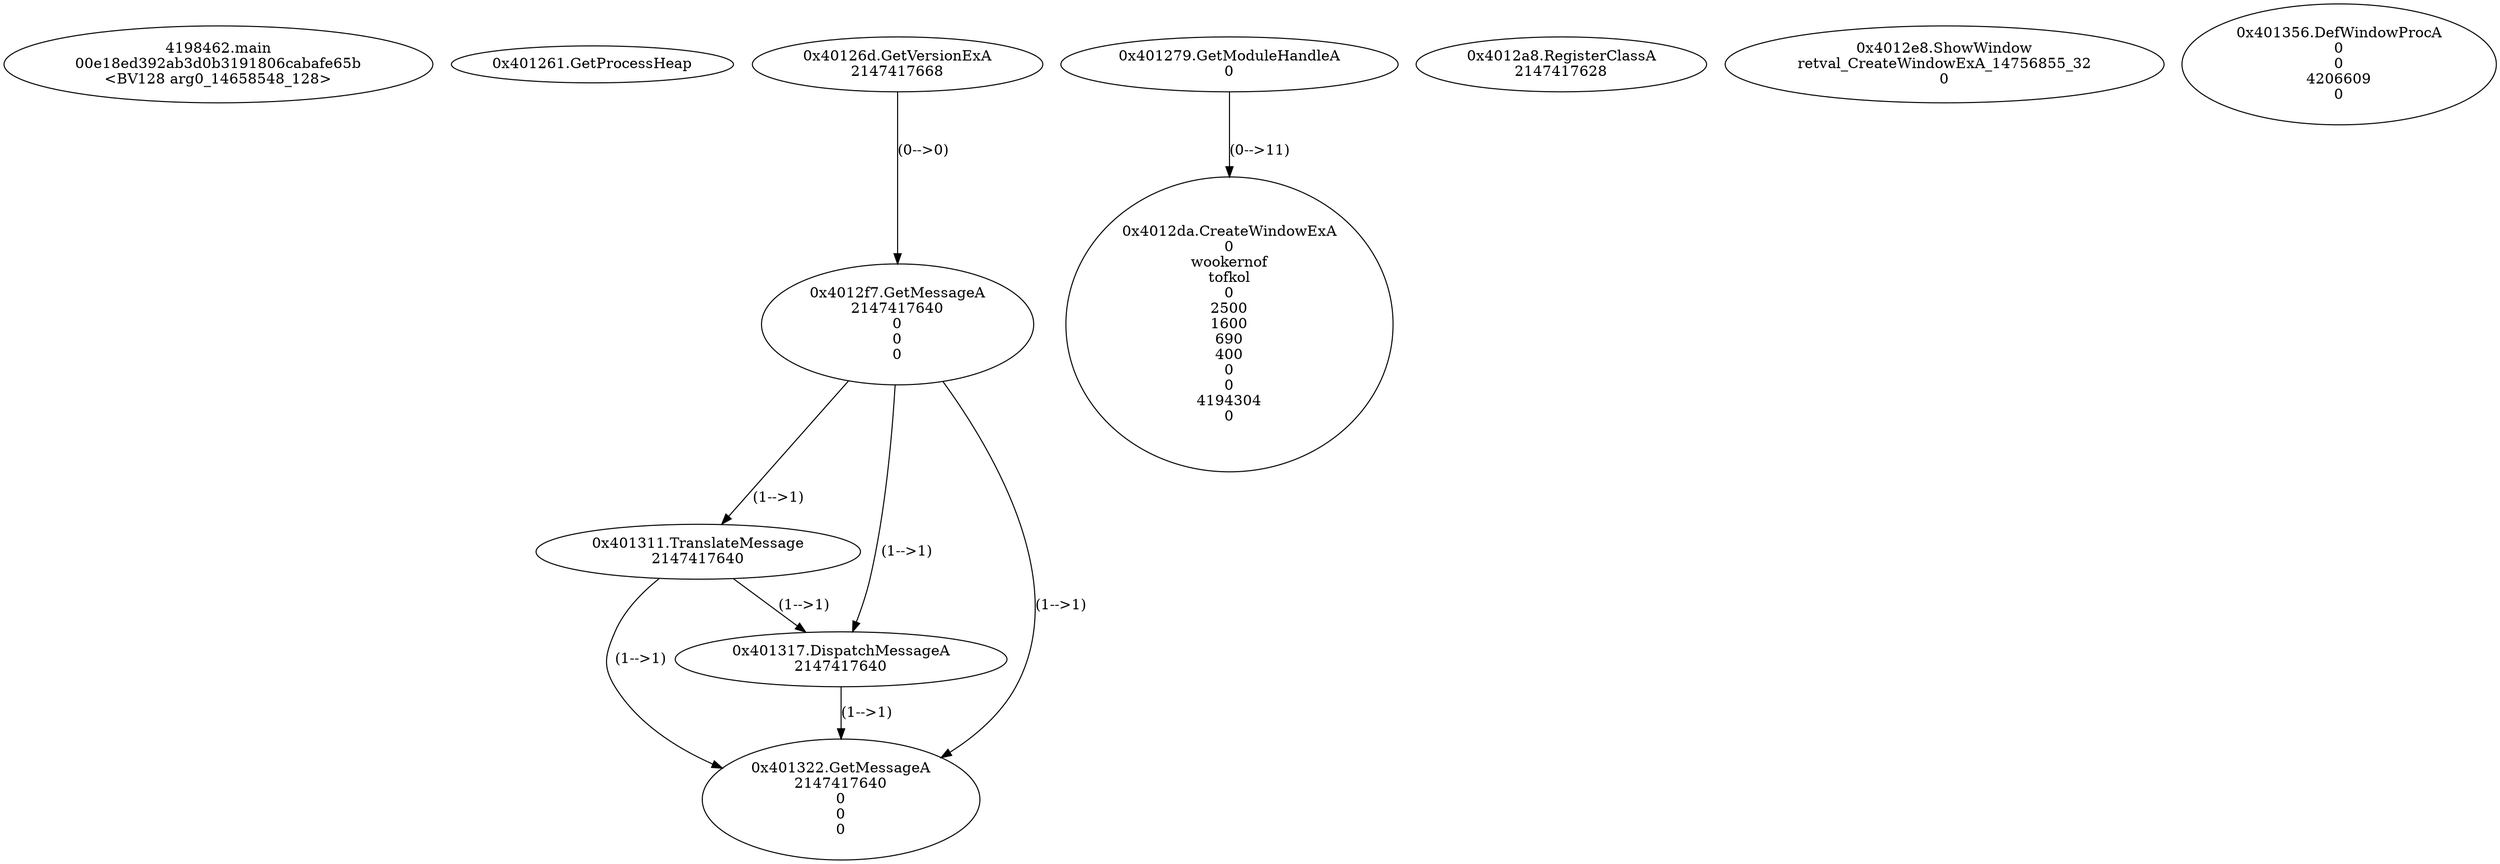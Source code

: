 // Global SCDG with merge call
digraph {
	0 [label="4198462.main
00e18ed392ab3d0b3191806cabafe65b
<BV128 arg0_14658548_128>"]
	1 [label="0x401261.GetProcessHeap
"]
	2 [label="0x40126d.GetVersionExA
2147417668"]
	3 [label="0x401279.GetModuleHandleA
0"]
	4 [label="0x4012a8.RegisterClassA
2147417628"]
	5 [label="0x4012da.CreateWindowExA
0
wookernof
tofkol
0
2500
1600
690
400
0
0
4194304
0"]
	3 -> 5 [label="(0-->11)"]
	6 [label="0x4012e8.ShowWindow
retval_CreateWindowExA_14756855_32
0"]
	7 [label="0x4012f7.GetMessageA
2147417640
0
0
0"]
	2 -> 7 [label="(0-->0)"]
	8 [label="0x401311.TranslateMessage
2147417640"]
	7 -> 8 [label="(1-->1)"]
	9 [label="0x401317.DispatchMessageA
2147417640"]
	7 -> 9 [label="(1-->1)"]
	8 -> 9 [label="(1-->1)"]
	10 [label="0x401322.GetMessageA
2147417640
0
0
0"]
	7 -> 10 [label="(1-->1)"]
	8 -> 10 [label="(1-->1)"]
	9 -> 10 [label="(1-->1)"]
	11 [label="0x401356.DefWindowProcA
0
0
4206609
0"]
}
